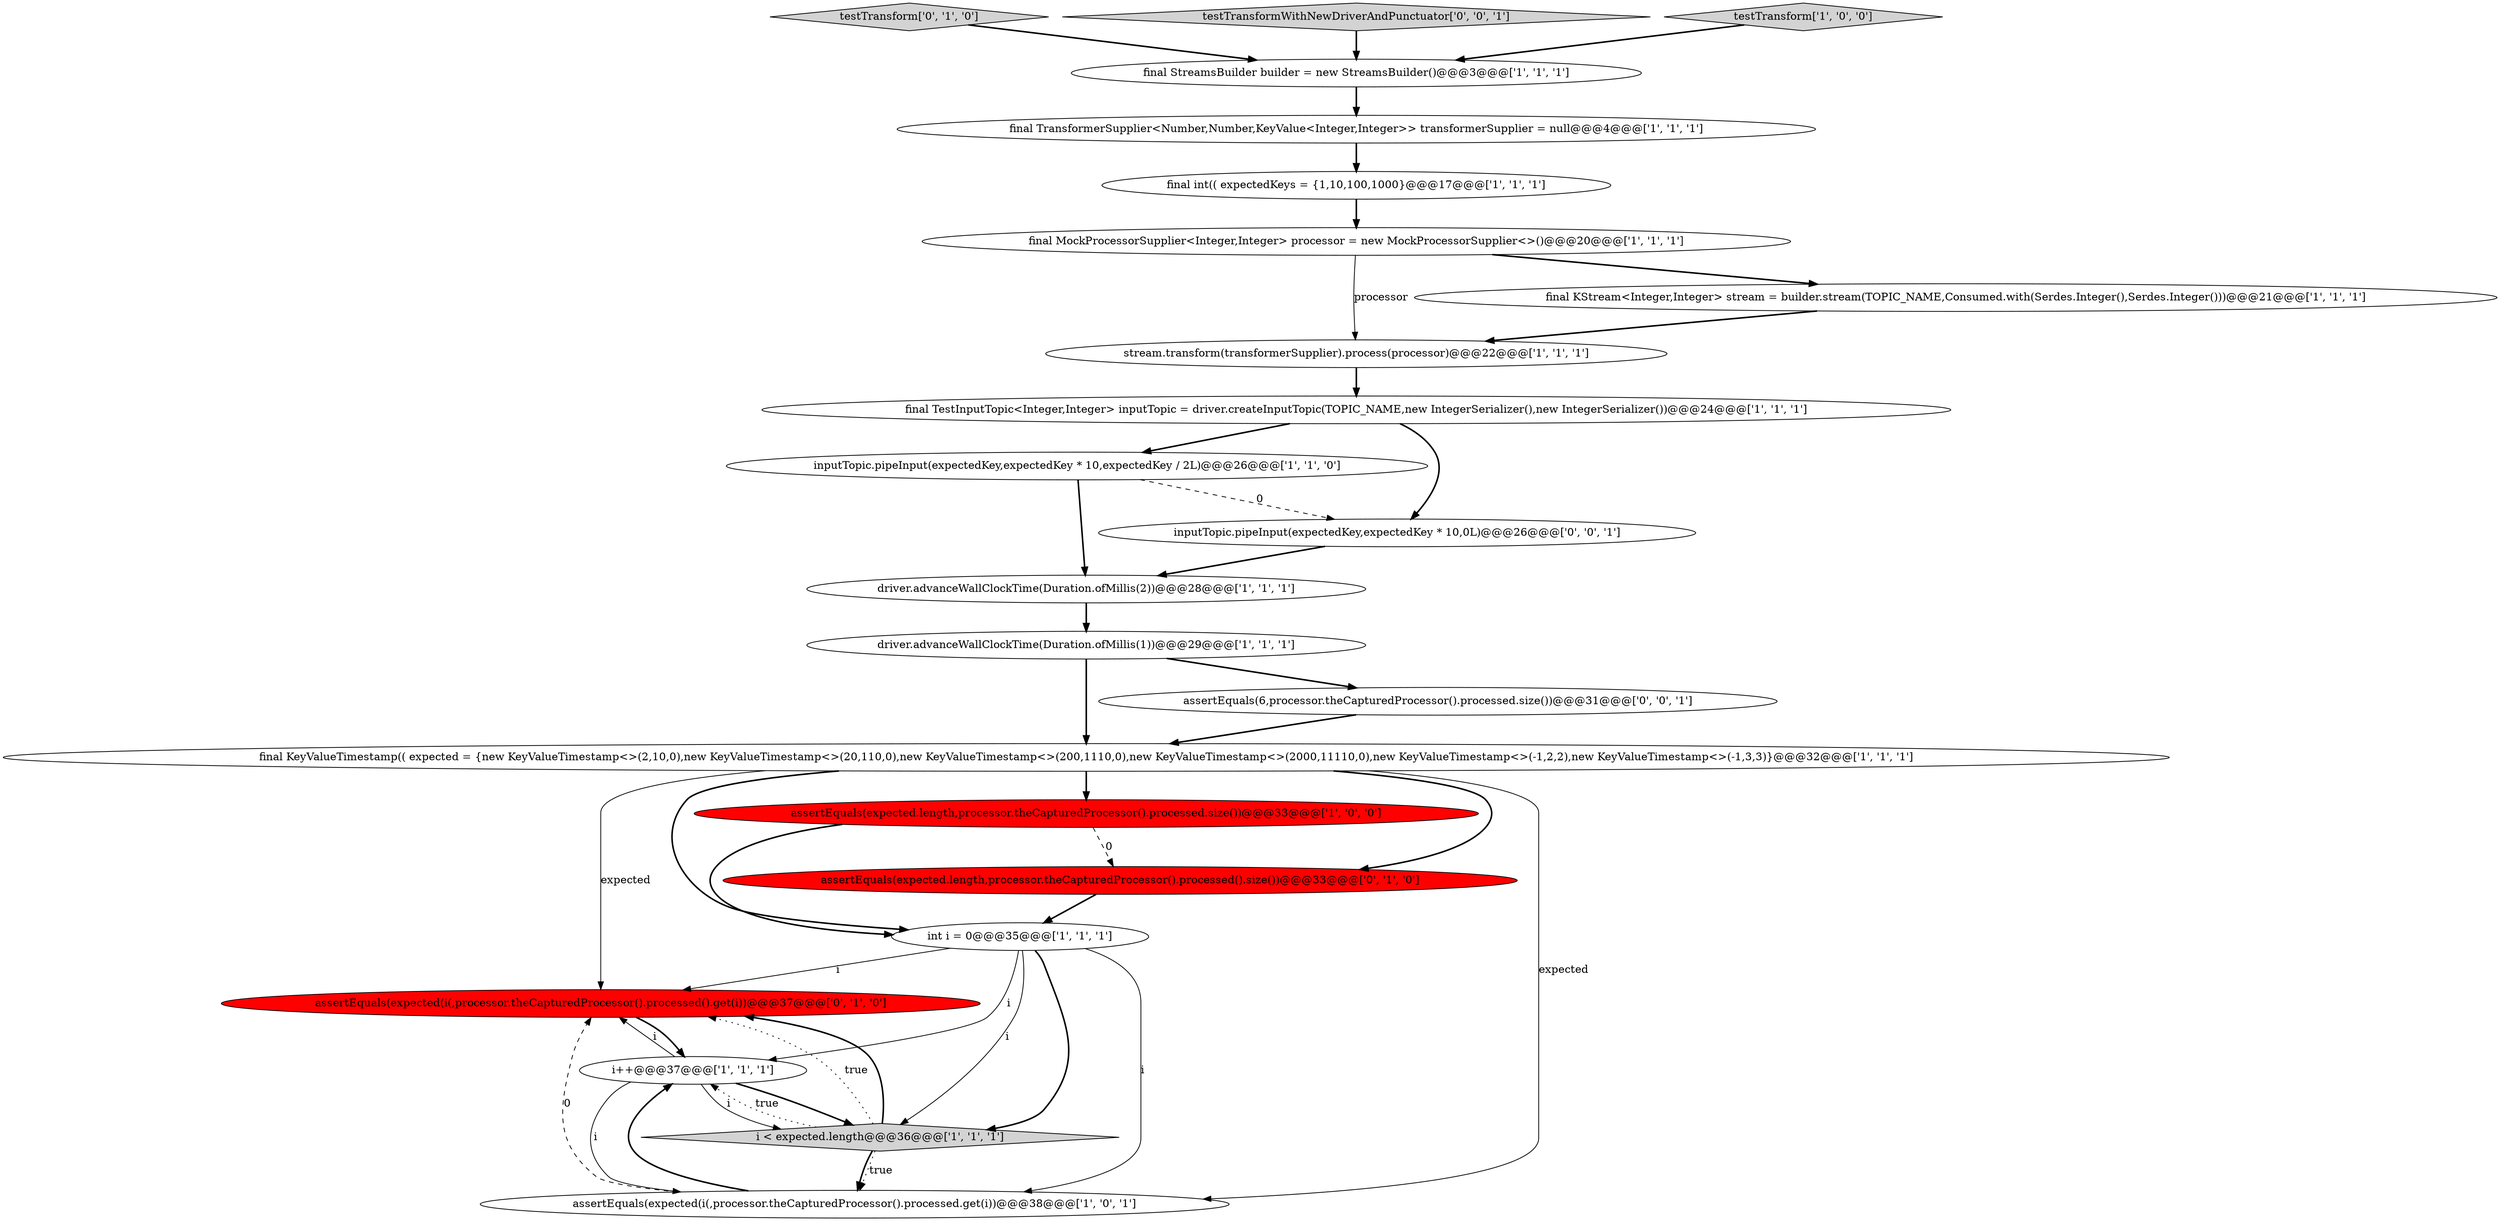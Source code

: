 digraph {
14 [style = filled, label = "final StreamsBuilder builder = new StreamsBuilder()@@@3@@@['1', '1', '1']", fillcolor = white, shape = ellipse image = "AAA0AAABBB1BBB"];
11 [style = filled, label = "i++@@@37@@@['1', '1', '1']", fillcolor = white, shape = ellipse image = "AAA0AAABBB1BBB"];
18 [style = filled, label = "testTransform['0', '1', '0']", fillcolor = lightgray, shape = diamond image = "AAA0AAABBB2BBB"];
12 [style = filled, label = "final KeyValueTimestamp(( expected = {new KeyValueTimestamp<>(2,10,0),new KeyValueTimestamp<>(20,110,0),new KeyValueTimestamp<>(200,1110,0),new KeyValueTimestamp<>(2000,11110,0),new KeyValueTimestamp<>(-1,2,2),new KeyValueTimestamp<>(-1,3,3)}@@@32@@@['1', '1', '1']", fillcolor = white, shape = ellipse image = "AAA0AAABBB1BBB"];
15 [style = filled, label = "final int(( expectedKeys = {1,10,100,1000}@@@17@@@['1', '1', '1']", fillcolor = white, shape = ellipse image = "AAA0AAABBB1BBB"];
1 [style = filled, label = "i < expected.length@@@36@@@['1', '1', '1']", fillcolor = lightgray, shape = diamond image = "AAA0AAABBB1BBB"];
16 [style = filled, label = "stream.transform(transformerSupplier).process(processor)@@@22@@@['1', '1', '1']", fillcolor = white, shape = ellipse image = "AAA0AAABBB1BBB"];
4 [style = filled, label = "final TestInputTopic<Integer,Integer> inputTopic = driver.createInputTopic(TOPIC_NAME,new IntegerSerializer(),new IntegerSerializer())@@@24@@@['1', '1', '1']", fillcolor = white, shape = ellipse image = "AAA0AAABBB1BBB"];
17 [style = filled, label = "assertEquals(expected(i(,processor.theCapturedProcessor().processed().get(i))@@@37@@@['0', '1', '0']", fillcolor = red, shape = ellipse image = "AAA1AAABBB2BBB"];
22 [style = filled, label = "testTransformWithNewDriverAndPunctuator['0', '0', '1']", fillcolor = lightgray, shape = diamond image = "AAA0AAABBB3BBB"];
3 [style = filled, label = "final TransformerSupplier<Number,Number,KeyValue<Integer,Integer>> transformerSupplier = null@@@4@@@['1', '1', '1']", fillcolor = white, shape = ellipse image = "AAA0AAABBB1BBB"];
10 [style = filled, label = "final KStream<Integer,Integer> stream = builder.stream(TOPIC_NAME,Consumed.with(Serdes.Integer(),Serdes.Integer()))@@@21@@@['1', '1', '1']", fillcolor = white, shape = ellipse image = "AAA0AAABBB1BBB"];
0 [style = filled, label = "driver.advanceWallClockTime(Duration.ofMillis(2))@@@28@@@['1', '1', '1']", fillcolor = white, shape = ellipse image = "AAA0AAABBB1BBB"];
5 [style = filled, label = "assertEquals(expected.length,processor.theCapturedProcessor().processed.size())@@@33@@@['1', '0', '0']", fillcolor = red, shape = ellipse image = "AAA1AAABBB1BBB"];
9 [style = filled, label = "testTransform['1', '0', '0']", fillcolor = lightgray, shape = diamond image = "AAA0AAABBB1BBB"];
6 [style = filled, label = "inputTopic.pipeInput(expectedKey,expectedKey * 10,expectedKey / 2L)@@@26@@@['1', '1', '0']", fillcolor = white, shape = ellipse image = "AAA0AAABBB1BBB"];
20 [style = filled, label = "inputTopic.pipeInput(expectedKey,expectedKey * 10,0L)@@@26@@@['0', '0', '1']", fillcolor = white, shape = ellipse image = "AAA0AAABBB3BBB"];
21 [style = filled, label = "assertEquals(6,processor.theCapturedProcessor().processed.size())@@@31@@@['0', '0', '1']", fillcolor = white, shape = ellipse image = "AAA0AAABBB3BBB"];
19 [style = filled, label = "assertEquals(expected.length,processor.theCapturedProcessor().processed().size())@@@33@@@['0', '1', '0']", fillcolor = red, shape = ellipse image = "AAA1AAABBB2BBB"];
8 [style = filled, label = "int i = 0@@@35@@@['1', '1', '1']", fillcolor = white, shape = ellipse image = "AAA0AAABBB1BBB"];
7 [style = filled, label = "final MockProcessorSupplier<Integer,Integer> processor = new MockProcessorSupplier<>()@@@20@@@['1', '1', '1']", fillcolor = white, shape = ellipse image = "AAA0AAABBB1BBB"];
2 [style = filled, label = "driver.advanceWallClockTime(Duration.ofMillis(1))@@@29@@@['1', '1', '1']", fillcolor = white, shape = ellipse image = "AAA0AAABBB1BBB"];
13 [style = filled, label = "assertEquals(expected(i(,processor.theCapturedProcessor().processed.get(i))@@@38@@@['1', '0', '1']", fillcolor = white, shape = ellipse image = "AAA0AAABBB1BBB"];
14->3 [style = bold, label=""];
5->8 [style = bold, label=""];
8->11 [style = solid, label="i"];
11->13 [style = solid, label="i"];
12->5 [style = bold, label=""];
15->7 [style = bold, label=""];
1->17 [style = dotted, label="true"];
7->10 [style = bold, label=""];
4->6 [style = bold, label=""];
11->1 [style = bold, label=""];
6->20 [style = dashed, label="0"];
11->17 [style = solid, label="i"];
1->11 [style = dotted, label="true"];
0->2 [style = bold, label=""];
20->0 [style = bold, label=""];
11->1 [style = solid, label="i"];
13->17 [style = dashed, label="0"];
3->15 [style = bold, label=""];
6->0 [style = bold, label=""];
13->11 [style = bold, label=""];
1->13 [style = bold, label=""];
19->8 [style = bold, label=""];
2->12 [style = bold, label=""];
1->17 [style = bold, label=""];
8->13 [style = solid, label="i"];
21->12 [style = bold, label=""];
12->13 [style = solid, label="expected"];
8->1 [style = bold, label=""];
1->13 [style = dotted, label="true"];
10->16 [style = bold, label=""];
2->21 [style = bold, label=""];
12->8 [style = bold, label=""];
8->1 [style = solid, label="i"];
7->16 [style = solid, label="processor"];
4->20 [style = bold, label=""];
9->14 [style = bold, label=""];
12->17 [style = solid, label="expected"];
16->4 [style = bold, label=""];
12->19 [style = bold, label=""];
22->14 [style = bold, label=""];
5->19 [style = dashed, label="0"];
18->14 [style = bold, label=""];
8->17 [style = solid, label="i"];
17->11 [style = bold, label=""];
}
